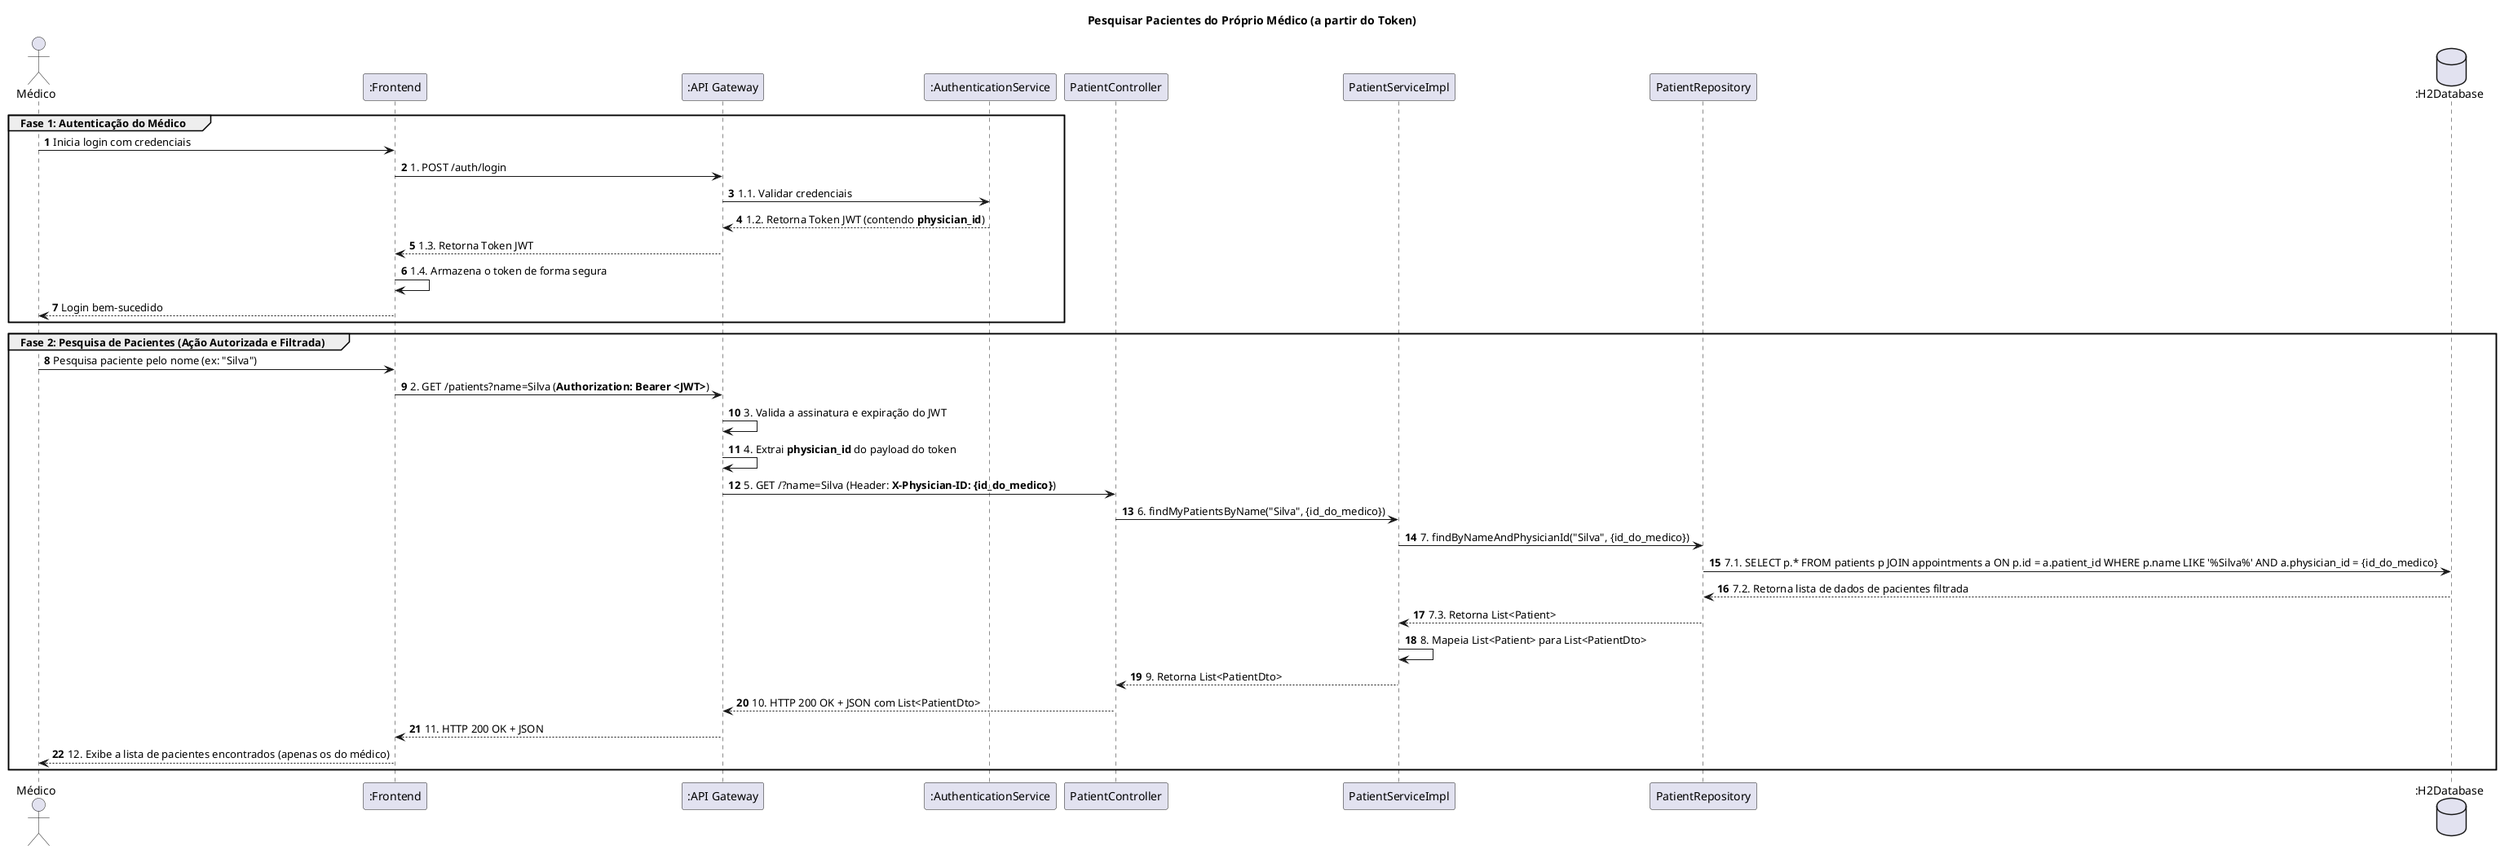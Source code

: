 @startuml
title Pesquisar Pacientes do Próprio Médico (a partir do Token)

actor "Médico" as User
participant ":Frontend" as Frontend
participant ":API Gateway" as Gateway
participant ":AuthenticationService" as AuthService
participant PatientController as Controller
participant PatientServiceImpl as Service
participant PatientRepository as Repo
database ":H2Database" as DB

autonumber

group Fase 1: Autenticação do Médico

    User -> Frontend : Inicia login com credenciais
    Frontend -> Gateway : 1. POST /auth/login
    Gateway -> AuthService : 1.1. Validar credenciais
    AuthService --> Gateway : 1.2. Retorna Token JWT (contendo **physician_id**)
    Gateway --> Frontend : 1.3. Retorna Token JWT
    Frontend -> Frontend : 1.4. Armazena o token de forma segura
    Frontend --> User : Login bem-sucedido

end

group Fase 2: Pesquisa de Pacientes (Ação Autorizada e Filtrada)

    User -> Frontend : Pesquisa paciente pelo nome (ex: "Silva")

    Frontend -> Gateway : 2. GET /patients?name=Silva (**Authorization: Bearer <JWT>**)

    Gateway -> Gateway : 3. Valida a assinatura e expiração do JWT

    ' Passo crucial: O Gateway extrai a identidade do token.
    Gateway -> Gateway : 4. Extrai **physician_id** do payload do token

    ' O Gateway enriquece a requisição antes de a encaminhar.
    Gateway -> Controller : 5. GET /?name=Silva (Header: **X-Physician-ID: {id_do_medico}**)

    Controller -> Service : 6. findMyPatientsByName("Silva", {id_do_medico})
    Service -> Repo : 7. findByNameAndPhysicianId("Silva", {id_do_medico})

    ' A consulta SQL agora filtra pelo ID do médico, garantindo a segurança.
    Repo -> DB : 7.1. SELECT p.* FROM patients p JOIN appointments a ON p.id = a.patient_id WHERE p.name LIKE '%Silva%' AND a.physician_id = {id_do_medico}

    DB --> Repo : 7.2. Retorna lista de dados de pacientes filtrada
    Repo --> Service : 7.3. Retorna List<Patient>
    Service -> Service : 8. Mapeia List<Patient> para List<PatientDto>
    Service --> Controller : 9. Retorna List<PatientDto>

    Controller --> Gateway : 10. HTTP 200 OK + JSON com List<PatientDto>

    Gateway --> Frontend : 11. HTTP 200 OK + JSON

    Frontend --> User : 12. Exibe a lista de pacientes encontrados (apenas os do médico)

end
@enduml